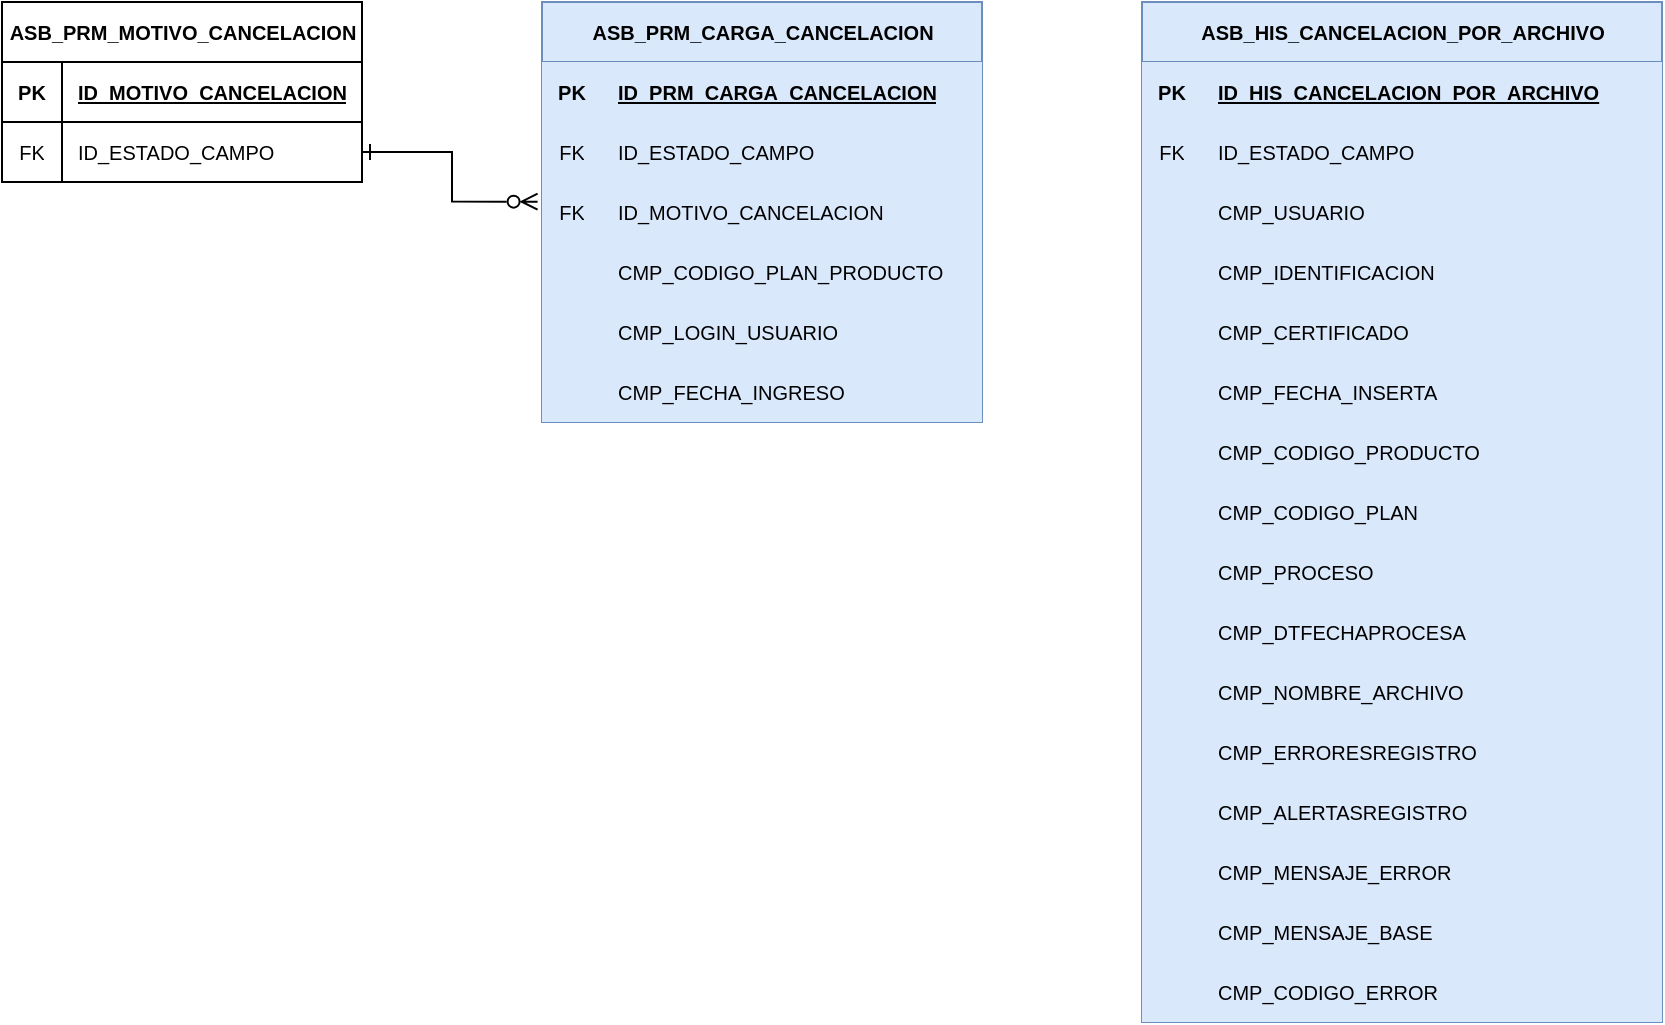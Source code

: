 <mxfile version="24.0.1" type="github">
  <diagram name="Page-1" id="2ca16b54-16f6-2749-3443-fa8db7711227">
    <mxGraphModel dx="1098" dy="633" grid="1" gridSize="10" guides="1" tooltips="1" connect="1" arrows="1" fold="1" page="1" pageScale="1" pageWidth="1100" pageHeight="850" background="none" math="0" shadow="0">
      <root>
        <mxCell id="0" />
        <mxCell id="1" parent="0" />
        <mxCell id="kt-VuDgAHmgFu-Rl12oW-1" value="ASB_PRM_MOTIVO_CANCELACION" style="shape=table;startSize=30;container=1;collapsible=1;childLayout=tableLayout;fixedRows=1;rowLines=0;fontStyle=1;align=center;resizeLast=1;html=1;fontSize=10;" vertex="1" parent="1">
          <mxGeometry x="70" y="80" width="180" height="90" as="geometry" />
        </mxCell>
        <mxCell id="kt-VuDgAHmgFu-Rl12oW-2" value="" style="shape=tableRow;horizontal=0;startSize=0;swimlaneHead=0;swimlaneBody=0;fillColor=none;collapsible=0;dropTarget=0;points=[[0,0.5],[1,0.5]];portConstraint=eastwest;top=0;left=0;right=0;bottom=1;" vertex="1" parent="kt-VuDgAHmgFu-Rl12oW-1">
          <mxGeometry y="30" width="180" height="30" as="geometry" />
        </mxCell>
        <mxCell id="kt-VuDgAHmgFu-Rl12oW-3" value="PK" style="shape=partialRectangle;connectable=0;fillColor=none;top=0;left=0;bottom=0;right=0;fontStyle=1;overflow=hidden;whiteSpace=wrap;html=1;fontSize=10;" vertex="1" parent="kt-VuDgAHmgFu-Rl12oW-2">
          <mxGeometry width="30" height="30" as="geometry">
            <mxRectangle width="30" height="30" as="alternateBounds" />
          </mxGeometry>
        </mxCell>
        <mxCell id="kt-VuDgAHmgFu-Rl12oW-4" value="ID_MOTIVO_CANCELACION" style="shape=partialRectangle;connectable=0;fillColor=none;top=0;left=0;bottom=0;right=0;align=left;spacingLeft=6;fontStyle=5;overflow=hidden;whiteSpace=wrap;html=1;fontSize=10;" vertex="1" parent="kt-VuDgAHmgFu-Rl12oW-2">
          <mxGeometry x="30" width="150" height="30" as="geometry">
            <mxRectangle width="150" height="30" as="alternateBounds" />
          </mxGeometry>
        </mxCell>
        <mxCell id="kt-VuDgAHmgFu-Rl12oW-5" value="" style="shape=tableRow;horizontal=0;startSize=0;swimlaneHead=0;swimlaneBody=0;fillColor=none;collapsible=0;dropTarget=0;points=[[0,0.5],[1,0.5]];portConstraint=eastwest;top=0;left=0;right=0;bottom=0;" vertex="1" parent="kt-VuDgAHmgFu-Rl12oW-1">
          <mxGeometry y="60" width="180" height="30" as="geometry" />
        </mxCell>
        <mxCell id="kt-VuDgAHmgFu-Rl12oW-6" value="FK" style="shape=partialRectangle;connectable=0;fillColor=none;top=0;left=0;bottom=0;right=0;editable=1;overflow=hidden;whiteSpace=wrap;html=1;fontSize=10;" vertex="1" parent="kt-VuDgAHmgFu-Rl12oW-5">
          <mxGeometry width="30" height="30" as="geometry">
            <mxRectangle width="30" height="30" as="alternateBounds" />
          </mxGeometry>
        </mxCell>
        <mxCell id="kt-VuDgAHmgFu-Rl12oW-7" value="ID_ESTADO_CAMPO" style="shape=partialRectangle;connectable=0;fillColor=none;top=0;left=0;bottom=0;right=0;align=left;spacingLeft=6;overflow=hidden;whiteSpace=wrap;html=1;fontSize=10;" vertex="1" parent="kt-VuDgAHmgFu-Rl12oW-5">
          <mxGeometry x="30" width="150" height="30" as="geometry">
            <mxRectangle width="150" height="30" as="alternateBounds" />
          </mxGeometry>
        </mxCell>
        <mxCell id="kt-VuDgAHmgFu-Rl12oW-14" value="ASB_PRM_CARGA_CANCELACION" style="shape=table;startSize=30;container=1;collapsible=1;childLayout=tableLayout;fixedRows=1;rowLines=0;fontStyle=1;align=center;resizeLast=1;html=1;fontSize=10;fillColor=#dae8fc;strokeColor=#6c8ebf;" vertex="1" parent="1">
          <mxGeometry x="340" y="80" width="220" height="210" as="geometry" />
        </mxCell>
        <mxCell id="kt-VuDgAHmgFu-Rl12oW-15" value="" style="shape=tableRow;horizontal=0;startSize=0;swimlaneHead=0;swimlaneBody=0;fillColor=#dae8fc;collapsible=0;dropTarget=0;points=[[0,0.5],[1,0.5]];portConstraint=eastwest;top=0;left=0;right=0;bottom=1;strokeColor=#6c8ebf;" vertex="1" parent="kt-VuDgAHmgFu-Rl12oW-14">
          <mxGeometry y="30" width="220" height="30" as="geometry" />
        </mxCell>
        <mxCell id="kt-VuDgAHmgFu-Rl12oW-16" value="PK" style="shape=partialRectangle;connectable=0;fillColor=#dae8fc;top=0;left=0;bottom=0;right=0;fontStyle=1;overflow=hidden;whiteSpace=wrap;html=1;fontSize=10;strokeColor=#6c8ebf;" vertex="1" parent="kt-VuDgAHmgFu-Rl12oW-15">
          <mxGeometry width="30" height="30" as="geometry">
            <mxRectangle width="30" height="30" as="alternateBounds" />
          </mxGeometry>
        </mxCell>
        <mxCell id="kt-VuDgAHmgFu-Rl12oW-17" value="ID_PRM_CARGA_CANCELACION" style="shape=partialRectangle;connectable=0;fillColor=#dae8fc;top=0;left=0;bottom=0;right=0;align=left;spacingLeft=6;fontStyle=5;overflow=hidden;whiteSpace=wrap;html=1;fontSize=10;strokeColor=#6c8ebf;" vertex="1" parent="kt-VuDgAHmgFu-Rl12oW-15">
          <mxGeometry x="30" width="190" height="30" as="geometry">
            <mxRectangle width="190" height="30" as="alternateBounds" />
          </mxGeometry>
        </mxCell>
        <mxCell id="kt-VuDgAHmgFu-Rl12oW-18" value="" style="shape=tableRow;horizontal=0;startSize=0;swimlaneHead=0;swimlaneBody=0;fillColor=#dae8fc;collapsible=0;dropTarget=0;points=[[0,0.5],[1,0.5]];portConstraint=eastwest;top=0;left=0;right=0;bottom=0;strokeColor=#6c8ebf;" vertex="1" parent="kt-VuDgAHmgFu-Rl12oW-14">
          <mxGeometry y="60" width="220" height="30" as="geometry" />
        </mxCell>
        <mxCell id="kt-VuDgAHmgFu-Rl12oW-19" value="FK" style="shape=partialRectangle;connectable=0;fillColor=#dae8fc;top=0;left=0;bottom=0;right=0;editable=1;overflow=hidden;whiteSpace=wrap;html=1;fontSize=10;strokeColor=#6c8ebf;" vertex="1" parent="kt-VuDgAHmgFu-Rl12oW-18">
          <mxGeometry width="30" height="30" as="geometry">
            <mxRectangle width="30" height="30" as="alternateBounds" />
          </mxGeometry>
        </mxCell>
        <mxCell id="kt-VuDgAHmgFu-Rl12oW-20" value="ID_ESTADO_CAMPO" style="shape=partialRectangle;connectable=0;fillColor=#dae8fc;top=0;left=0;bottom=0;right=0;align=left;spacingLeft=6;overflow=hidden;whiteSpace=wrap;html=1;fontSize=10;strokeColor=#6c8ebf;" vertex="1" parent="kt-VuDgAHmgFu-Rl12oW-18">
          <mxGeometry x="30" width="190" height="30" as="geometry">
            <mxRectangle width="190" height="30" as="alternateBounds" />
          </mxGeometry>
        </mxCell>
        <mxCell id="kt-VuDgAHmgFu-Rl12oW-21" value="" style="shape=tableRow;horizontal=0;startSize=0;swimlaneHead=0;swimlaneBody=0;fillColor=#dae8fc;collapsible=0;dropTarget=0;points=[[0,0.5],[1,0.5]];portConstraint=eastwest;top=0;left=0;right=0;bottom=0;strokeColor=#6c8ebf;" vertex="1" parent="kt-VuDgAHmgFu-Rl12oW-14">
          <mxGeometry y="90" width="220" height="30" as="geometry" />
        </mxCell>
        <mxCell id="kt-VuDgAHmgFu-Rl12oW-22" value="FK" style="shape=partialRectangle;connectable=0;fillColor=#dae8fc;top=0;left=0;bottom=0;right=0;editable=1;overflow=hidden;whiteSpace=wrap;html=1;fontSize=10;strokeColor=#6c8ebf;" vertex="1" parent="kt-VuDgAHmgFu-Rl12oW-21">
          <mxGeometry width="30" height="30" as="geometry">
            <mxRectangle width="30" height="30" as="alternateBounds" />
          </mxGeometry>
        </mxCell>
        <mxCell id="kt-VuDgAHmgFu-Rl12oW-23" value="ID_MOTIVO_CANCELACION" style="shape=partialRectangle;connectable=0;fillColor=#dae8fc;top=0;left=0;bottom=0;right=0;align=left;spacingLeft=6;overflow=hidden;whiteSpace=wrap;html=1;fontSize=10;strokeColor=#6c8ebf;" vertex="1" parent="kt-VuDgAHmgFu-Rl12oW-21">
          <mxGeometry x="30" width="190" height="30" as="geometry">
            <mxRectangle width="190" height="30" as="alternateBounds" />
          </mxGeometry>
        </mxCell>
        <mxCell id="kt-VuDgAHmgFu-Rl12oW-24" value="" style="shape=tableRow;horizontal=0;startSize=0;swimlaneHead=0;swimlaneBody=0;fillColor=#dae8fc;collapsible=0;dropTarget=0;points=[[0,0.5],[1,0.5]];portConstraint=eastwest;top=0;left=0;right=0;bottom=0;strokeColor=#6c8ebf;" vertex="1" parent="kt-VuDgAHmgFu-Rl12oW-14">
          <mxGeometry y="120" width="220" height="30" as="geometry" />
        </mxCell>
        <mxCell id="kt-VuDgAHmgFu-Rl12oW-25" value="" style="shape=partialRectangle;connectable=0;fillColor=#dae8fc;top=0;left=0;bottom=0;right=0;editable=1;overflow=hidden;whiteSpace=wrap;html=1;fontSize=10;strokeColor=#6c8ebf;" vertex="1" parent="kt-VuDgAHmgFu-Rl12oW-24">
          <mxGeometry width="30" height="30" as="geometry">
            <mxRectangle width="30" height="30" as="alternateBounds" />
          </mxGeometry>
        </mxCell>
        <mxCell id="kt-VuDgAHmgFu-Rl12oW-26" value="CMP_CODIGO_PLAN_PRODUCTO" style="shape=partialRectangle;connectable=0;fillColor=#dae8fc;top=0;left=0;bottom=0;right=0;align=left;spacingLeft=6;overflow=hidden;whiteSpace=wrap;html=1;fontSize=10;strokeColor=#6c8ebf;" vertex="1" parent="kt-VuDgAHmgFu-Rl12oW-24">
          <mxGeometry x="30" width="190" height="30" as="geometry">
            <mxRectangle width="190" height="30" as="alternateBounds" />
          </mxGeometry>
        </mxCell>
        <mxCell id="kt-VuDgAHmgFu-Rl12oW-27" value="" style="shape=tableRow;horizontal=0;startSize=0;swimlaneHead=0;swimlaneBody=0;fillColor=#dae8fc;collapsible=0;dropTarget=0;points=[[0,0.5],[1,0.5]];portConstraint=eastwest;top=0;left=0;right=0;bottom=0;strokeColor=#6c8ebf;" vertex="1" parent="kt-VuDgAHmgFu-Rl12oW-14">
          <mxGeometry y="150" width="220" height="30" as="geometry" />
        </mxCell>
        <mxCell id="kt-VuDgAHmgFu-Rl12oW-28" value="" style="shape=partialRectangle;connectable=0;fillColor=#dae8fc;top=0;left=0;bottom=0;right=0;editable=1;overflow=hidden;whiteSpace=wrap;html=1;fontSize=10;strokeColor=#6c8ebf;" vertex="1" parent="kt-VuDgAHmgFu-Rl12oW-27">
          <mxGeometry width="30" height="30" as="geometry">
            <mxRectangle width="30" height="30" as="alternateBounds" />
          </mxGeometry>
        </mxCell>
        <mxCell id="kt-VuDgAHmgFu-Rl12oW-29" value="CMP_LOGIN_USUARIO" style="shape=partialRectangle;connectable=0;fillColor=#dae8fc;top=0;left=0;bottom=0;right=0;align=left;spacingLeft=6;overflow=hidden;whiteSpace=wrap;html=1;fontSize=10;strokeColor=#6c8ebf;" vertex="1" parent="kt-VuDgAHmgFu-Rl12oW-27">
          <mxGeometry x="30" width="190" height="30" as="geometry">
            <mxRectangle width="190" height="30" as="alternateBounds" />
          </mxGeometry>
        </mxCell>
        <mxCell id="kt-VuDgAHmgFu-Rl12oW-30" value="" style="shape=tableRow;horizontal=0;startSize=0;swimlaneHead=0;swimlaneBody=0;fillColor=#dae8fc;collapsible=0;dropTarget=0;points=[[0,0.5],[1,0.5]];portConstraint=eastwest;top=0;left=0;right=0;bottom=0;strokeColor=#6c8ebf;" vertex="1" parent="kt-VuDgAHmgFu-Rl12oW-14">
          <mxGeometry y="180" width="220" height="30" as="geometry" />
        </mxCell>
        <mxCell id="kt-VuDgAHmgFu-Rl12oW-31" value="" style="shape=partialRectangle;connectable=0;fillColor=#dae8fc;top=0;left=0;bottom=0;right=0;editable=1;overflow=hidden;whiteSpace=wrap;html=1;fontSize=10;strokeColor=#6c8ebf;" vertex="1" parent="kt-VuDgAHmgFu-Rl12oW-30">
          <mxGeometry width="30" height="30" as="geometry">
            <mxRectangle width="30" height="30" as="alternateBounds" />
          </mxGeometry>
        </mxCell>
        <mxCell id="kt-VuDgAHmgFu-Rl12oW-32" value="CMP_FECHA_INGRESO" style="shape=partialRectangle;connectable=0;fillColor=#dae8fc;top=0;left=0;bottom=0;right=0;align=left;spacingLeft=6;overflow=hidden;whiteSpace=wrap;html=1;fontSize=10;strokeColor=#6c8ebf;" vertex="1" parent="kt-VuDgAHmgFu-Rl12oW-30">
          <mxGeometry x="30" width="190" height="30" as="geometry">
            <mxRectangle width="190" height="30" as="alternateBounds" />
          </mxGeometry>
        </mxCell>
        <mxCell id="kt-VuDgAHmgFu-Rl12oW-33" style="edgeStyle=orthogonalEdgeStyle;rounded=0;orthogonalLoop=1;jettySize=auto;html=1;exitX=1;exitY=0.5;exitDx=0;exitDy=0;entryX=-0.01;entryY=0.328;entryDx=0;entryDy=0;entryPerimeter=0;endArrow=ERzeroToMany;endFill=0;startArrow=ERone;startFill=0;" edge="1" parent="1" source="kt-VuDgAHmgFu-Rl12oW-5" target="kt-VuDgAHmgFu-Rl12oW-21">
          <mxGeometry relative="1" as="geometry" />
        </mxCell>
        <mxCell id="kt-VuDgAHmgFu-Rl12oW-34" value="ASB_HIS_CANCELACION_POR_ARCHIVO" style="shape=table;startSize=30;container=1;collapsible=1;childLayout=tableLayout;fixedRows=1;rowLines=0;fontStyle=1;align=center;resizeLast=1;html=1;fontSize=10;fillColor=#dae8fc;strokeColor=#6c8ebf;" vertex="1" parent="1">
          <mxGeometry x="640" y="80" width="260" height="510" as="geometry" />
        </mxCell>
        <mxCell id="kt-VuDgAHmgFu-Rl12oW-35" value="" style="shape=tableRow;horizontal=0;startSize=0;swimlaneHead=0;swimlaneBody=0;fillColor=#dae8fc;collapsible=0;dropTarget=0;points=[[0,0.5],[1,0.5]];portConstraint=eastwest;top=0;left=0;right=0;bottom=1;strokeColor=#6c8ebf;" vertex="1" parent="kt-VuDgAHmgFu-Rl12oW-34">
          <mxGeometry y="30" width="260" height="30" as="geometry" />
        </mxCell>
        <mxCell id="kt-VuDgAHmgFu-Rl12oW-36" value="PK" style="shape=partialRectangle;connectable=0;fillColor=#dae8fc;top=0;left=0;bottom=0;right=0;fontStyle=1;overflow=hidden;whiteSpace=wrap;html=1;fontSize=10;strokeColor=#6c8ebf;" vertex="1" parent="kt-VuDgAHmgFu-Rl12oW-35">
          <mxGeometry width="30" height="30" as="geometry">
            <mxRectangle width="30" height="30" as="alternateBounds" />
          </mxGeometry>
        </mxCell>
        <mxCell id="kt-VuDgAHmgFu-Rl12oW-37" value="ID_HIS_CANCELACION_POR_ARCHIVO" style="shape=partialRectangle;connectable=0;fillColor=#dae8fc;top=0;left=0;bottom=0;right=0;align=left;spacingLeft=6;fontStyle=5;overflow=hidden;whiteSpace=wrap;html=1;fontSize=10;strokeColor=#6c8ebf;" vertex="1" parent="kt-VuDgAHmgFu-Rl12oW-35">
          <mxGeometry x="30" width="230" height="30" as="geometry">
            <mxRectangle width="230" height="30" as="alternateBounds" />
          </mxGeometry>
        </mxCell>
        <mxCell id="kt-VuDgAHmgFu-Rl12oW-38" value="" style="shape=tableRow;horizontal=0;startSize=0;swimlaneHead=0;swimlaneBody=0;fillColor=#dae8fc;collapsible=0;dropTarget=0;points=[[0,0.5],[1,0.5]];portConstraint=eastwest;top=0;left=0;right=0;bottom=0;strokeColor=#6c8ebf;" vertex="1" parent="kt-VuDgAHmgFu-Rl12oW-34">
          <mxGeometry y="60" width="260" height="30" as="geometry" />
        </mxCell>
        <mxCell id="kt-VuDgAHmgFu-Rl12oW-39" value="FK" style="shape=partialRectangle;connectable=0;fillColor=#dae8fc;top=0;left=0;bottom=0;right=0;editable=1;overflow=hidden;whiteSpace=wrap;html=1;fontSize=10;strokeColor=#6c8ebf;" vertex="1" parent="kt-VuDgAHmgFu-Rl12oW-38">
          <mxGeometry width="30" height="30" as="geometry">
            <mxRectangle width="30" height="30" as="alternateBounds" />
          </mxGeometry>
        </mxCell>
        <mxCell id="kt-VuDgAHmgFu-Rl12oW-40" value="ID_ESTADO_CAMPO" style="shape=partialRectangle;connectable=0;fillColor=#dae8fc;top=0;left=0;bottom=0;right=0;align=left;spacingLeft=6;overflow=hidden;whiteSpace=wrap;html=1;fontSize=10;strokeColor=#6c8ebf;" vertex="1" parent="kt-VuDgAHmgFu-Rl12oW-38">
          <mxGeometry x="30" width="230" height="30" as="geometry">
            <mxRectangle width="230" height="30" as="alternateBounds" />
          </mxGeometry>
        </mxCell>
        <mxCell id="kt-VuDgAHmgFu-Rl12oW-41" value="" style="shape=tableRow;horizontal=0;startSize=0;swimlaneHead=0;swimlaneBody=0;fillColor=#dae8fc;collapsible=0;dropTarget=0;points=[[0,0.5],[1,0.5]];portConstraint=eastwest;top=0;left=0;right=0;bottom=0;strokeColor=#6c8ebf;" vertex="1" parent="kt-VuDgAHmgFu-Rl12oW-34">
          <mxGeometry y="90" width="260" height="30" as="geometry" />
        </mxCell>
        <mxCell id="kt-VuDgAHmgFu-Rl12oW-42" value="" style="shape=partialRectangle;connectable=0;fillColor=#dae8fc;top=0;left=0;bottom=0;right=0;editable=1;overflow=hidden;whiteSpace=wrap;html=1;fontSize=10;strokeColor=#6c8ebf;" vertex="1" parent="kt-VuDgAHmgFu-Rl12oW-41">
          <mxGeometry width="30" height="30" as="geometry">
            <mxRectangle width="30" height="30" as="alternateBounds" />
          </mxGeometry>
        </mxCell>
        <mxCell id="kt-VuDgAHmgFu-Rl12oW-43" value="CMP_USUARIO" style="shape=partialRectangle;connectable=0;fillColor=#dae8fc;top=0;left=0;bottom=0;right=0;align=left;spacingLeft=6;overflow=hidden;whiteSpace=wrap;html=1;fontSize=10;strokeColor=#6c8ebf;" vertex="1" parent="kt-VuDgAHmgFu-Rl12oW-41">
          <mxGeometry x="30" width="230" height="30" as="geometry">
            <mxRectangle width="230" height="30" as="alternateBounds" />
          </mxGeometry>
        </mxCell>
        <mxCell id="kt-VuDgAHmgFu-Rl12oW-44" value="" style="shape=tableRow;horizontal=0;startSize=0;swimlaneHead=0;swimlaneBody=0;fillColor=#dae8fc;collapsible=0;dropTarget=0;points=[[0,0.5],[1,0.5]];portConstraint=eastwest;top=0;left=0;right=0;bottom=0;strokeColor=#6c8ebf;" vertex="1" parent="kt-VuDgAHmgFu-Rl12oW-34">
          <mxGeometry y="120" width="260" height="30" as="geometry" />
        </mxCell>
        <mxCell id="kt-VuDgAHmgFu-Rl12oW-45" value="" style="shape=partialRectangle;connectable=0;fillColor=#dae8fc;top=0;left=0;bottom=0;right=0;editable=1;overflow=hidden;whiteSpace=wrap;html=1;fontSize=10;strokeColor=#6c8ebf;" vertex="1" parent="kt-VuDgAHmgFu-Rl12oW-44">
          <mxGeometry width="30" height="30" as="geometry">
            <mxRectangle width="30" height="30" as="alternateBounds" />
          </mxGeometry>
        </mxCell>
        <mxCell id="kt-VuDgAHmgFu-Rl12oW-46" value="CMP_IDENTIFICACION" style="shape=partialRectangle;connectable=0;fillColor=#dae8fc;top=0;left=0;bottom=0;right=0;align=left;spacingLeft=6;overflow=hidden;whiteSpace=wrap;html=1;fontSize=10;strokeColor=#6c8ebf;" vertex="1" parent="kt-VuDgAHmgFu-Rl12oW-44">
          <mxGeometry x="30" width="230" height="30" as="geometry">
            <mxRectangle width="230" height="30" as="alternateBounds" />
          </mxGeometry>
        </mxCell>
        <mxCell id="kt-VuDgAHmgFu-Rl12oW-56" value="" style="shape=tableRow;horizontal=0;startSize=0;swimlaneHead=0;swimlaneBody=0;fillColor=#dae8fc;collapsible=0;dropTarget=0;points=[[0,0.5],[1,0.5]];portConstraint=eastwest;top=0;left=0;right=0;bottom=0;strokeColor=#6c8ebf;" vertex="1" parent="kt-VuDgAHmgFu-Rl12oW-34">
          <mxGeometry y="150" width="260" height="30" as="geometry" />
        </mxCell>
        <mxCell id="kt-VuDgAHmgFu-Rl12oW-57" value="" style="shape=partialRectangle;connectable=0;fillColor=#dae8fc;top=0;left=0;bottom=0;right=0;editable=1;overflow=hidden;whiteSpace=wrap;html=1;fontSize=10;strokeColor=#6c8ebf;" vertex="1" parent="kt-VuDgAHmgFu-Rl12oW-56">
          <mxGeometry width="30" height="30" as="geometry">
            <mxRectangle width="30" height="30" as="alternateBounds" />
          </mxGeometry>
        </mxCell>
        <mxCell id="kt-VuDgAHmgFu-Rl12oW-58" value="CMP_CERTIFICADO" style="shape=partialRectangle;connectable=0;fillColor=#dae8fc;top=0;left=0;bottom=0;right=0;align=left;spacingLeft=6;overflow=hidden;whiteSpace=wrap;html=1;fontSize=10;strokeColor=#6c8ebf;" vertex="1" parent="kt-VuDgAHmgFu-Rl12oW-56">
          <mxGeometry x="30" width="230" height="30" as="geometry">
            <mxRectangle width="230" height="30" as="alternateBounds" />
          </mxGeometry>
        </mxCell>
        <mxCell id="kt-VuDgAHmgFu-Rl12oW-53" value="" style="shape=tableRow;horizontal=0;startSize=0;swimlaneHead=0;swimlaneBody=0;fillColor=#dae8fc;collapsible=0;dropTarget=0;points=[[0,0.5],[1,0.5]];portConstraint=eastwest;top=0;left=0;right=0;bottom=0;strokeColor=#6c8ebf;" vertex="1" parent="kt-VuDgAHmgFu-Rl12oW-34">
          <mxGeometry y="180" width="260" height="30" as="geometry" />
        </mxCell>
        <mxCell id="kt-VuDgAHmgFu-Rl12oW-54" value="" style="shape=partialRectangle;connectable=0;fillColor=#dae8fc;top=0;left=0;bottom=0;right=0;editable=1;overflow=hidden;whiteSpace=wrap;html=1;fontSize=10;strokeColor=#6c8ebf;" vertex="1" parent="kt-VuDgAHmgFu-Rl12oW-53">
          <mxGeometry width="30" height="30" as="geometry">
            <mxRectangle width="30" height="30" as="alternateBounds" />
          </mxGeometry>
        </mxCell>
        <mxCell id="kt-VuDgAHmgFu-Rl12oW-55" value="CMP_FECHA_INSERTA" style="shape=partialRectangle;connectable=0;fillColor=#dae8fc;top=0;left=0;bottom=0;right=0;align=left;spacingLeft=6;overflow=hidden;whiteSpace=wrap;html=1;fontSize=10;strokeColor=#6c8ebf;" vertex="1" parent="kt-VuDgAHmgFu-Rl12oW-53">
          <mxGeometry x="30" width="230" height="30" as="geometry">
            <mxRectangle width="230" height="30" as="alternateBounds" />
          </mxGeometry>
        </mxCell>
        <mxCell id="kt-VuDgAHmgFu-Rl12oW-47" value="" style="shape=tableRow;horizontal=0;startSize=0;swimlaneHead=0;swimlaneBody=0;fillColor=#dae8fc;collapsible=0;dropTarget=0;points=[[0,0.5],[1,0.5]];portConstraint=eastwest;top=0;left=0;right=0;bottom=0;strokeColor=#6c8ebf;" vertex="1" parent="kt-VuDgAHmgFu-Rl12oW-34">
          <mxGeometry y="210" width="260" height="30" as="geometry" />
        </mxCell>
        <mxCell id="kt-VuDgAHmgFu-Rl12oW-48" value="" style="shape=partialRectangle;connectable=0;fillColor=#dae8fc;top=0;left=0;bottom=0;right=0;editable=1;overflow=hidden;whiteSpace=wrap;html=1;fontSize=10;strokeColor=#6c8ebf;" vertex="1" parent="kt-VuDgAHmgFu-Rl12oW-47">
          <mxGeometry width="30" height="30" as="geometry">
            <mxRectangle width="30" height="30" as="alternateBounds" />
          </mxGeometry>
        </mxCell>
        <mxCell id="kt-VuDgAHmgFu-Rl12oW-49" value="CMP_CODIGO_PRODUCTO" style="shape=partialRectangle;connectable=0;fillColor=#dae8fc;top=0;left=0;bottom=0;right=0;align=left;spacingLeft=6;overflow=hidden;whiteSpace=wrap;html=1;fontSize=10;strokeColor=#6c8ebf;" vertex="1" parent="kt-VuDgAHmgFu-Rl12oW-47">
          <mxGeometry x="30" width="230" height="30" as="geometry">
            <mxRectangle width="230" height="30" as="alternateBounds" />
          </mxGeometry>
        </mxCell>
        <mxCell id="kt-VuDgAHmgFu-Rl12oW-50" value="" style="shape=tableRow;horizontal=0;startSize=0;swimlaneHead=0;swimlaneBody=0;fillColor=#dae8fc;collapsible=0;dropTarget=0;points=[[0,0.5],[1,0.5]];portConstraint=eastwest;top=0;left=0;right=0;bottom=0;strokeColor=#6c8ebf;" vertex="1" parent="kt-VuDgAHmgFu-Rl12oW-34">
          <mxGeometry y="240" width="260" height="30" as="geometry" />
        </mxCell>
        <mxCell id="kt-VuDgAHmgFu-Rl12oW-51" value="" style="shape=partialRectangle;connectable=0;fillColor=#dae8fc;top=0;left=0;bottom=0;right=0;editable=1;overflow=hidden;whiteSpace=wrap;html=1;fontSize=10;strokeColor=#6c8ebf;" vertex="1" parent="kt-VuDgAHmgFu-Rl12oW-50">
          <mxGeometry width="30" height="30" as="geometry">
            <mxRectangle width="30" height="30" as="alternateBounds" />
          </mxGeometry>
        </mxCell>
        <mxCell id="kt-VuDgAHmgFu-Rl12oW-52" value="CMP_CODIGO_PLAN" style="shape=partialRectangle;connectable=0;fillColor=#dae8fc;top=0;left=0;bottom=0;right=0;align=left;spacingLeft=6;overflow=hidden;whiteSpace=wrap;html=1;fontSize=10;strokeColor=#6c8ebf;" vertex="1" parent="kt-VuDgAHmgFu-Rl12oW-50">
          <mxGeometry x="30" width="230" height="30" as="geometry">
            <mxRectangle width="230" height="30" as="alternateBounds" />
          </mxGeometry>
        </mxCell>
        <mxCell id="kt-VuDgAHmgFu-Rl12oW-80" value="" style="shape=tableRow;horizontal=0;startSize=0;swimlaneHead=0;swimlaneBody=0;fillColor=#dae8fc;collapsible=0;dropTarget=0;points=[[0,0.5],[1,0.5]];portConstraint=eastwest;top=0;left=0;right=0;bottom=0;strokeColor=#6c8ebf;" vertex="1" parent="kt-VuDgAHmgFu-Rl12oW-34">
          <mxGeometry y="270" width="260" height="30" as="geometry" />
        </mxCell>
        <mxCell id="kt-VuDgAHmgFu-Rl12oW-81" value="" style="shape=partialRectangle;connectable=0;fillColor=#dae8fc;top=0;left=0;bottom=0;right=0;editable=1;overflow=hidden;whiteSpace=wrap;html=1;fontSize=10;strokeColor=#6c8ebf;" vertex="1" parent="kt-VuDgAHmgFu-Rl12oW-80">
          <mxGeometry width="30" height="30" as="geometry">
            <mxRectangle width="30" height="30" as="alternateBounds" />
          </mxGeometry>
        </mxCell>
        <mxCell id="kt-VuDgAHmgFu-Rl12oW-82" value="CMP_PROCESO" style="shape=partialRectangle;connectable=0;fillColor=#dae8fc;top=0;left=0;bottom=0;right=0;align=left;spacingLeft=6;overflow=hidden;whiteSpace=wrap;html=1;fontSize=10;strokeColor=#6c8ebf;" vertex="1" parent="kt-VuDgAHmgFu-Rl12oW-80">
          <mxGeometry x="30" width="230" height="30" as="geometry">
            <mxRectangle width="230" height="30" as="alternateBounds" />
          </mxGeometry>
        </mxCell>
        <mxCell id="kt-VuDgAHmgFu-Rl12oW-77" value="" style="shape=tableRow;horizontal=0;startSize=0;swimlaneHead=0;swimlaneBody=0;fillColor=#dae8fc;collapsible=0;dropTarget=0;points=[[0,0.5],[1,0.5]];portConstraint=eastwest;top=0;left=0;right=0;bottom=0;strokeColor=#6c8ebf;" vertex="1" parent="kt-VuDgAHmgFu-Rl12oW-34">
          <mxGeometry y="300" width="260" height="30" as="geometry" />
        </mxCell>
        <mxCell id="kt-VuDgAHmgFu-Rl12oW-78" value="" style="shape=partialRectangle;connectable=0;fillColor=#dae8fc;top=0;left=0;bottom=0;right=0;editable=1;overflow=hidden;whiteSpace=wrap;html=1;fontSize=10;strokeColor=#6c8ebf;" vertex="1" parent="kt-VuDgAHmgFu-Rl12oW-77">
          <mxGeometry width="30" height="30" as="geometry">
            <mxRectangle width="30" height="30" as="alternateBounds" />
          </mxGeometry>
        </mxCell>
        <mxCell id="kt-VuDgAHmgFu-Rl12oW-79" value="CMP_DTFECHAPROCESA" style="shape=partialRectangle;connectable=0;fillColor=#dae8fc;top=0;left=0;bottom=0;right=0;align=left;spacingLeft=6;overflow=hidden;whiteSpace=wrap;html=1;fontSize=10;strokeColor=#6c8ebf;" vertex="1" parent="kt-VuDgAHmgFu-Rl12oW-77">
          <mxGeometry x="30" width="230" height="30" as="geometry">
            <mxRectangle width="230" height="30" as="alternateBounds" />
          </mxGeometry>
        </mxCell>
        <mxCell id="kt-VuDgAHmgFu-Rl12oW-74" value="" style="shape=tableRow;horizontal=0;startSize=0;swimlaneHead=0;swimlaneBody=0;fillColor=#dae8fc;collapsible=0;dropTarget=0;points=[[0,0.5],[1,0.5]];portConstraint=eastwest;top=0;left=0;right=0;bottom=0;strokeColor=#6c8ebf;" vertex="1" parent="kt-VuDgAHmgFu-Rl12oW-34">
          <mxGeometry y="330" width="260" height="30" as="geometry" />
        </mxCell>
        <mxCell id="kt-VuDgAHmgFu-Rl12oW-75" value="" style="shape=partialRectangle;connectable=0;fillColor=#dae8fc;top=0;left=0;bottom=0;right=0;editable=1;overflow=hidden;whiteSpace=wrap;html=1;fontSize=10;strokeColor=#6c8ebf;" vertex="1" parent="kt-VuDgAHmgFu-Rl12oW-74">
          <mxGeometry width="30" height="30" as="geometry">
            <mxRectangle width="30" height="30" as="alternateBounds" />
          </mxGeometry>
        </mxCell>
        <mxCell id="kt-VuDgAHmgFu-Rl12oW-76" value="CMP_NOMBRE_ARCHIVO" style="shape=partialRectangle;connectable=0;fillColor=#dae8fc;top=0;left=0;bottom=0;right=0;align=left;spacingLeft=6;overflow=hidden;whiteSpace=wrap;html=1;fontSize=10;strokeColor=#6c8ebf;" vertex="1" parent="kt-VuDgAHmgFu-Rl12oW-74">
          <mxGeometry x="30" width="230" height="30" as="geometry">
            <mxRectangle width="230" height="30" as="alternateBounds" />
          </mxGeometry>
        </mxCell>
        <mxCell id="kt-VuDgAHmgFu-Rl12oW-71" value="" style="shape=tableRow;horizontal=0;startSize=0;swimlaneHead=0;swimlaneBody=0;fillColor=#dae8fc;collapsible=0;dropTarget=0;points=[[0,0.5],[1,0.5]];portConstraint=eastwest;top=0;left=0;right=0;bottom=0;strokeColor=#6c8ebf;" vertex="1" parent="kt-VuDgAHmgFu-Rl12oW-34">
          <mxGeometry y="360" width="260" height="30" as="geometry" />
        </mxCell>
        <mxCell id="kt-VuDgAHmgFu-Rl12oW-72" value="" style="shape=partialRectangle;connectable=0;fillColor=#dae8fc;top=0;left=0;bottom=0;right=0;editable=1;overflow=hidden;whiteSpace=wrap;html=1;fontSize=10;strokeColor=#6c8ebf;" vertex="1" parent="kt-VuDgAHmgFu-Rl12oW-71">
          <mxGeometry width="30" height="30" as="geometry">
            <mxRectangle width="30" height="30" as="alternateBounds" />
          </mxGeometry>
        </mxCell>
        <mxCell id="kt-VuDgAHmgFu-Rl12oW-73" value="CMP_ERRORESREGISTRO" style="shape=partialRectangle;connectable=0;fillColor=#dae8fc;top=0;left=0;bottom=0;right=0;align=left;spacingLeft=6;overflow=hidden;whiteSpace=wrap;html=1;fontSize=10;strokeColor=#6c8ebf;" vertex="1" parent="kt-VuDgAHmgFu-Rl12oW-71">
          <mxGeometry x="30" width="230" height="30" as="geometry">
            <mxRectangle width="230" height="30" as="alternateBounds" />
          </mxGeometry>
        </mxCell>
        <mxCell id="kt-VuDgAHmgFu-Rl12oW-68" value="" style="shape=tableRow;horizontal=0;startSize=0;swimlaneHead=0;swimlaneBody=0;fillColor=#dae8fc;collapsible=0;dropTarget=0;points=[[0,0.5],[1,0.5]];portConstraint=eastwest;top=0;left=0;right=0;bottom=0;strokeColor=#6c8ebf;" vertex="1" parent="kt-VuDgAHmgFu-Rl12oW-34">
          <mxGeometry y="390" width="260" height="30" as="geometry" />
        </mxCell>
        <mxCell id="kt-VuDgAHmgFu-Rl12oW-69" value="" style="shape=partialRectangle;connectable=0;fillColor=#dae8fc;top=0;left=0;bottom=0;right=0;editable=1;overflow=hidden;whiteSpace=wrap;html=1;fontSize=10;strokeColor=#6c8ebf;" vertex="1" parent="kt-VuDgAHmgFu-Rl12oW-68">
          <mxGeometry width="30" height="30" as="geometry">
            <mxRectangle width="30" height="30" as="alternateBounds" />
          </mxGeometry>
        </mxCell>
        <mxCell id="kt-VuDgAHmgFu-Rl12oW-70" value="CMP_ALERTASREGISTRO" style="shape=partialRectangle;connectable=0;fillColor=#dae8fc;top=0;left=0;bottom=0;right=0;align=left;spacingLeft=6;overflow=hidden;whiteSpace=wrap;html=1;fontSize=10;strokeColor=#6c8ebf;" vertex="1" parent="kt-VuDgAHmgFu-Rl12oW-68">
          <mxGeometry x="30" width="230" height="30" as="geometry">
            <mxRectangle width="230" height="30" as="alternateBounds" />
          </mxGeometry>
        </mxCell>
        <mxCell id="kt-VuDgAHmgFu-Rl12oW-65" value="" style="shape=tableRow;horizontal=0;startSize=0;swimlaneHead=0;swimlaneBody=0;fillColor=#dae8fc;collapsible=0;dropTarget=0;points=[[0,0.5],[1,0.5]];portConstraint=eastwest;top=0;left=0;right=0;bottom=0;strokeColor=#6c8ebf;" vertex="1" parent="kt-VuDgAHmgFu-Rl12oW-34">
          <mxGeometry y="420" width="260" height="30" as="geometry" />
        </mxCell>
        <mxCell id="kt-VuDgAHmgFu-Rl12oW-66" value="" style="shape=partialRectangle;connectable=0;fillColor=#dae8fc;top=0;left=0;bottom=0;right=0;editable=1;overflow=hidden;whiteSpace=wrap;html=1;fontSize=10;strokeColor=#6c8ebf;" vertex="1" parent="kt-VuDgAHmgFu-Rl12oW-65">
          <mxGeometry width="30" height="30" as="geometry">
            <mxRectangle width="30" height="30" as="alternateBounds" />
          </mxGeometry>
        </mxCell>
        <mxCell id="kt-VuDgAHmgFu-Rl12oW-67" value="CMP_MENSAJE_ERROR" style="shape=partialRectangle;connectable=0;fillColor=#dae8fc;top=0;left=0;bottom=0;right=0;align=left;spacingLeft=6;overflow=hidden;whiteSpace=wrap;html=1;fontSize=10;strokeColor=#6c8ebf;" vertex="1" parent="kt-VuDgAHmgFu-Rl12oW-65">
          <mxGeometry x="30" width="230" height="30" as="geometry">
            <mxRectangle width="230" height="30" as="alternateBounds" />
          </mxGeometry>
        </mxCell>
        <mxCell id="kt-VuDgAHmgFu-Rl12oW-62" value="" style="shape=tableRow;horizontal=0;startSize=0;swimlaneHead=0;swimlaneBody=0;fillColor=#dae8fc;collapsible=0;dropTarget=0;points=[[0,0.5],[1,0.5]];portConstraint=eastwest;top=0;left=0;right=0;bottom=0;strokeColor=#6c8ebf;" vertex="1" parent="kt-VuDgAHmgFu-Rl12oW-34">
          <mxGeometry y="450" width="260" height="30" as="geometry" />
        </mxCell>
        <mxCell id="kt-VuDgAHmgFu-Rl12oW-63" value="" style="shape=partialRectangle;connectable=0;fillColor=#dae8fc;top=0;left=0;bottom=0;right=0;editable=1;overflow=hidden;whiteSpace=wrap;html=1;fontSize=10;strokeColor=#6c8ebf;" vertex="1" parent="kt-VuDgAHmgFu-Rl12oW-62">
          <mxGeometry width="30" height="30" as="geometry">
            <mxRectangle width="30" height="30" as="alternateBounds" />
          </mxGeometry>
        </mxCell>
        <mxCell id="kt-VuDgAHmgFu-Rl12oW-64" value="CMP_MENSAJE_BASE" style="shape=partialRectangle;connectable=0;fillColor=#dae8fc;top=0;left=0;bottom=0;right=0;align=left;spacingLeft=6;overflow=hidden;whiteSpace=wrap;html=1;fontSize=10;strokeColor=#6c8ebf;" vertex="1" parent="kt-VuDgAHmgFu-Rl12oW-62">
          <mxGeometry x="30" width="230" height="30" as="geometry">
            <mxRectangle width="230" height="30" as="alternateBounds" />
          </mxGeometry>
        </mxCell>
        <mxCell id="kt-VuDgAHmgFu-Rl12oW-59" value="" style="shape=tableRow;horizontal=0;startSize=0;swimlaneHead=0;swimlaneBody=0;fillColor=#dae8fc;collapsible=0;dropTarget=0;points=[[0,0.5],[1,0.5]];portConstraint=eastwest;top=0;left=0;right=0;bottom=0;strokeColor=#6c8ebf;" vertex="1" parent="kt-VuDgAHmgFu-Rl12oW-34">
          <mxGeometry y="480" width="260" height="30" as="geometry" />
        </mxCell>
        <mxCell id="kt-VuDgAHmgFu-Rl12oW-60" value="" style="shape=partialRectangle;connectable=0;fillColor=#dae8fc;top=0;left=0;bottom=0;right=0;editable=1;overflow=hidden;whiteSpace=wrap;html=1;fontSize=10;strokeColor=#6c8ebf;" vertex="1" parent="kt-VuDgAHmgFu-Rl12oW-59">
          <mxGeometry width="30" height="30" as="geometry">
            <mxRectangle width="30" height="30" as="alternateBounds" />
          </mxGeometry>
        </mxCell>
        <mxCell id="kt-VuDgAHmgFu-Rl12oW-61" value="CMP_CODIGO_ERROR" style="shape=partialRectangle;connectable=0;fillColor=#dae8fc;top=0;left=0;bottom=0;right=0;align=left;spacingLeft=6;overflow=hidden;whiteSpace=wrap;html=1;fontSize=10;strokeColor=#6c8ebf;" vertex="1" parent="kt-VuDgAHmgFu-Rl12oW-59">
          <mxGeometry x="30" width="230" height="30" as="geometry">
            <mxRectangle width="230" height="30" as="alternateBounds" />
          </mxGeometry>
        </mxCell>
      </root>
    </mxGraphModel>
  </diagram>
</mxfile>
